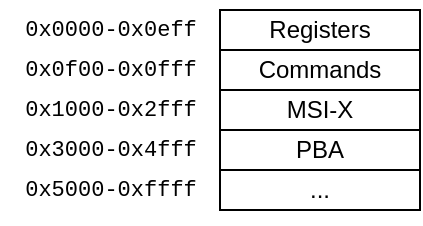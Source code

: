 <mxfile version="24.7.5" pages="2">
  <diagram name="Page-1" id="EN3Km8JhT2ZzYUs7uh_0">
    <mxGraphModel dx="1114" dy="1027" grid="1" gridSize="10" guides="1" tooltips="1" connect="1" arrows="1" fold="1" page="1" pageScale="1" pageWidth="850" pageHeight="1100" math="0" shadow="0">
      <root>
        <mxCell id="0" />
        <mxCell id="1" parent="0" />
        <mxCell id="3JDkf6n0Xj6jptSzaPoR-40" value="" style="group" parent="1" vertex="1" connectable="0">
          <mxGeometry x="380" y="498" width="210" height="112" as="geometry" />
        </mxCell>
        <mxCell id="3JDkf6n0Xj6jptSzaPoR-35" value="0x0000-0x0eff" style="text;html=1;align=center;verticalAlign=middle;resizable=0;points=[];autosize=1;strokeColor=none;fillColor=none;fontFamily=Courier New;fontSize=11;" parent="3JDkf6n0Xj6jptSzaPoR-40" vertex="1">
          <mxGeometry width="110" height="30" as="geometry" />
        </mxCell>
        <mxCell id="3JDkf6n0Xj6jptSzaPoR-36" value="0x0f00-0x0fff" style="text;html=1;align=center;verticalAlign=middle;resizable=0;points=[];autosize=1;strokeColor=none;fillColor=none;fontFamily=Courier New;fontSize=11;" parent="3JDkf6n0Xj6jptSzaPoR-40" vertex="1">
          <mxGeometry y="20" width="110" height="30" as="geometry" />
        </mxCell>
        <mxCell id="3JDkf6n0Xj6jptSzaPoR-37" value="0x1000-0x2fff" style="text;html=1;align=center;verticalAlign=middle;resizable=0;points=[];autosize=1;strokeColor=none;fillColor=none;fontFamily=Courier New;fontSize=11;spacing=2;" parent="3JDkf6n0Xj6jptSzaPoR-40" vertex="1">
          <mxGeometry y="40" width="110" height="30" as="geometry" />
        </mxCell>
        <mxCell id="3JDkf6n0Xj6jptSzaPoR-38" value="0x3000-0x4fff" style="text;html=1;align=center;verticalAlign=middle;resizable=0;points=[];autosize=1;strokeColor=none;fillColor=none;fontFamily=Courier New;fontSize=11;" parent="3JDkf6n0Xj6jptSzaPoR-40" vertex="1">
          <mxGeometry y="60" width="110" height="30" as="geometry" />
        </mxCell>
        <mxCell id="3JDkf6n0Xj6jptSzaPoR-39" value="" style="group" parent="3JDkf6n0Xj6jptSzaPoR-40" vertex="1" connectable="0">
          <mxGeometry x="110" y="5" width="100" height="100" as="geometry" />
        </mxCell>
        <mxCell id="3JDkf6n0Xj6jptSzaPoR-26" value="" style="rounded=0;whiteSpace=wrap;html=1;verticalAlign=top;" parent="3JDkf6n0Xj6jptSzaPoR-39" vertex="1">
          <mxGeometry width="100" height="100" as="geometry" />
        </mxCell>
        <mxCell id="3JDkf6n0Xj6jptSzaPoR-27" value="Registers" style="rounded=0;whiteSpace=wrap;html=1;" parent="3JDkf6n0Xj6jptSzaPoR-39" vertex="1">
          <mxGeometry width="100" height="20" as="geometry" />
        </mxCell>
        <mxCell id="3JDkf6n0Xj6jptSzaPoR-28" value="Commands" style="rounded=0;whiteSpace=wrap;html=1;" parent="3JDkf6n0Xj6jptSzaPoR-39" vertex="1">
          <mxGeometry y="20" width="100" height="20" as="geometry" />
        </mxCell>
        <mxCell id="3JDkf6n0Xj6jptSzaPoR-29" value="MSI-X" style="rounded=0;whiteSpace=wrap;html=1;" parent="3JDkf6n0Xj6jptSzaPoR-39" vertex="1">
          <mxGeometry y="40" width="100" height="20" as="geometry" />
        </mxCell>
        <mxCell id="3JDkf6n0Xj6jptSzaPoR-30" value="..." style="rounded=0;whiteSpace=wrap;html=1;" parent="3JDkf6n0Xj6jptSzaPoR-39" vertex="1">
          <mxGeometry y="80" width="100" height="20" as="geometry" />
        </mxCell>
        <mxCell id="3JDkf6n0Xj6jptSzaPoR-33" value="PBA" style="rounded=0;whiteSpace=wrap;html=1;" parent="3JDkf6n0Xj6jptSzaPoR-39" vertex="1">
          <mxGeometry y="60" width="100" height="20" as="geometry" />
        </mxCell>
        <mxCell id="3JDkf6n0Xj6jptSzaPoR-41" value="0x5000-0xffff" style="text;html=1;align=center;verticalAlign=middle;resizable=0;points=[];autosize=1;strokeColor=none;fillColor=none;fontFamily=Courier New;fontSize=11;" parent="3JDkf6n0Xj6jptSzaPoR-40" vertex="1">
          <mxGeometry y="80" width="110" height="30" as="geometry" />
        </mxCell>
      </root>
    </mxGraphModel>
  </diagram>
  <diagram id="WBhioXXbxBNuI-Ke2E__" name="Page-2">
    <mxGraphModel dx="530" dy="489" grid="1" gridSize="10" guides="1" tooltips="1" connect="1" arrows="1" fold="1" page="1" pageScale="1" pageWidth="850" pageHeight="1100" math="0" shadow="0">
      <root>
        <mxCell id="0" />
        <mxCell id="1" parent="0" />
        <mxCell id="_5wNAvFcC7nkvxlQbyc2-1" value="" style="group" parent="1" vertex="1" connectable="0">
          <mxGeometry x="30" y="460" width="270" height="150" as="geometry" />
        </mxCell>
        <mxCell id="_5wNAvFcC7nkvxlQbyc2-2" value="" style="group" parent="_5wNAvFcC7nkvxlQbyc2-1" vertex="1" connectable="0">
          <mxGeometry x="170" width="100" height="150" as="geometry" />
        </mxCell>
        <mxCell id="_5wNAvFcC7nkvxlQbyc2-3" value="GpuState" style="text;html=1;align=center;verticalAlign=middle;resizable=0;points=[];autosize=1;strokeColor=none;fillColor=none;" parent="_5wNAvFcC7nkvxlQbyc2-2" vertex="1">
          <mxGeometry x="15" width="70" height="30" as="geometry" />
        </mxCell>
        <mxCell id="_5wNAvFcC7nkvxlQbyc2-4" value="" style="group" parent="_5wNAvFcC7nkvxlQbyc2-2" vertex="1" connectable="0">
          <mxGeometry y="30" width="100" height="120" as="geometry" />
        </mxCell>
        <mxCell id="_5wNAvFcC7nkvxlQbyc2-5" value="" style="rounded=0;whiteSpace=wrap;html=1;verticalAlign=top;" parent="_5wNAvFcC7nkvxlQbyc2-4" vertex="1">
          <mxGeometry width="100" height="120" as="geometry" />
        </mxCell>
        <mxCell id="_5wNAvFcC7nkvxlQbyc2-6" value="struct pcie_dev*" style="rounded=0;whiteSpace=wrap;html=1;fontSize=11;" parent="_5wNAvFcC7nkvxlQbyc2-4" vertex="1">
          <mxGeometry width="100" height="20" as="geometry" />
        </mxCell>
        <mxCell id="_5wNAvFcC7nkvxlQbyc2-7" value="u8 __iomem*" style="rounded=0;whiteSpace=wrap;html=1;" parent="_5wNAvFcC7nkvxlQbyc2-4" vertex="1">
          <mxGeometry y="20" width="100" height="20" as="geometry" />
        </mxCell>
        <mxCell id="_5wNAvFcC7nkvxlQbyc2-8" value="..." style="rounded=0;whiteSpace=wrap;html=1;" parent="_5wNAvFcC7nkvxlQbyc2-4" vertex="1">
          <mxGeometry y="40" width="100" height="20" as="geometry" />
        </mxCell>
        <mxCell id="_5wNAvFcC7nkvxlQbyc2-9" value="..." style="rounded=0;whiteSpace=wrap;html=1;" parent="_5wNAvFcC7nkvxlQbyc2-4" vertex="1">
          <mxGeometry y="80" width="100" height="20" as="geometry" />
        </mxCell>
        <mxCell id="_5wNAvFcC7nkvxlQbyc2-10" style="edgeStyle=orthogonalEdgeStyle;rounded=0;orthogonalLoop=1;jettySize=auto;html=1;entryX=1;entryY=0;entryDx=0;entryDy=0;" parent="_5wNAvFcC7nkvxlQbyc2-4" source="_5wNAvFcC7nkvxlQbyc2-12" target="_5wNAvFcC7nkvxlQbyc2-6" edge="1">
          <mxGeometry relative="1" as="geometry">
            <mxPoint x="120" as="targetPoint" />
            <Array as="points">
              <mxPoint x="140" y="70" />
              <mxPoint x="140" />
            </Array>
          </mxGeometry>
        </mxCell>
        <mxCell id="_5wNAvFcC7nkvxlQbyc2-11" value="container_of" style="edgeLabel;html=1;align=center;verticalAlign=middle;resizable=0;points=[];labelBackgroundColor=none;" parent="_5wNAvFcC7nkvxlQbyc2-10" vertex="1" connectable="0">
          <mxGeometry x="0.132" relative="1" as="geometry">
            <mxPoint y="55" as="offset" />
          </mxGeometry>
        </mxCell>
        <mxCell id="_5wNAvFcC7nkvxlQbyc2-12" value="struct cdev" style="rounded=0;whiteSpace=wrap;html=1;fillColor=#fff2cc;strokeColor=default;" parent="_5wNAvFcC7nkvxlQbyc2-4" vertex="1">
          <mxGeometry y="60" width="100" height="20" as="geometry" />
        </mxCell>
        <mxCell id="_5wNAvFcC7nkvxlQbyc2-13" style="edgeStyle=orthogonalEdgeStyle;rounded=0;orthogonalLoop=1;jettySize=auto;html=1;entryX=0;entryY=0.5;entryDx=0;entryDy=0;" parent="_5wNAvFcC7nkvxlQbyc2-1" source="_5wNAvFcC7nkvxlQbyc2-17" target="_5wNAvFcC7nkvxlQbyc2-12" edge="1">
          <mxGeometry relative="1" as="geometry" />
        </mxCell>
        <mxCell id="_5wNAvFcC7nkvxlQbyc2-14" value="struct inode" style="text;html=1;align=center;verticalAlign=middle;resizable=0;points=[];autosize=1;strokeColor=none;fillColor=none;" parent="_5wNAvFcC7nkvxlQbyc2-1" vertex="1">
          <mxGeometry x="5" y="40" width="90" height="30" as="geometry" />
        </mxCell>
        <mxCell id="_5wNAvFcC7nkvxlQbyc2-15" value="" style="group" parent="_5wNAvFcC7nkvxlQbyc2-1" vertex="1" connectable="0">
          <mxGeometry y="70" width="100" height="60" as="geometry" />
        </mxCell>
        <mxCell id="_5wNAvFcC7nkvxlQbyc2-16" value="" style="rounded=0;whiteSpace=wrap;html=1;verticalAlign=top;fontStyle=1" parent="_5wNAvFcC7nkvxlQbyc2-15" vertex="1">
          <mxGeometry width="100" height="60" as="geometry" />
        </mxCell>
        <mxCell id="_5wNAvFcC7nkvxlQbyc2-17" value="struct cdev*" style="rounded=0;whiteSpace=wrap;html=1;" parent="_5wNAvFcC7nkvxlQbyc2-15" vertex="1">
          <mxGeometry y="20" width="100" height="20" as="geometry" />
        </mxCell>
        <mxCell id="_5wNAvFcC7nkvxlQbyc2-18" value="..." style="rounded=0;whiteSpace=wrap;html=1;" parent="_5wNAvFcC7nkvxlQbyc2-15" vertex="1">
          <mxGeometry width="100" height="20" as="geometry" />
        </mxCell>
        <mxCell id="_5wNAvFcC7nkvxlQbyc2-19" value="..." style="rounded=0;whiteSpace=wrap;html=1;" parent="_5wNAvFcC7nkvxlQbyc2-15" vertex="1">
          <mxGeometry y="40" width="100" height="20" as="geometry" />
        </mxCell>
      </root>
    </mxGraphModel>
  </diagram>
</mxfile>
